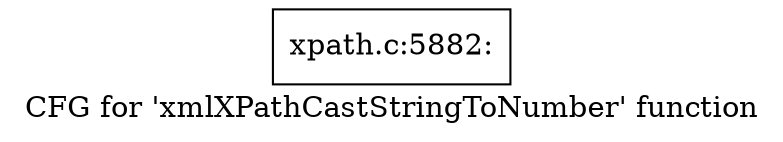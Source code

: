 digraph "CFG for 'xmlXPathCastStringToNumber' function" {
	label="CFG for 'xmlXPathCastStringToNumber' function";

	Node0x55e6b26598a0 [shape=record,label="{xpath.c:5882:}"];
}
